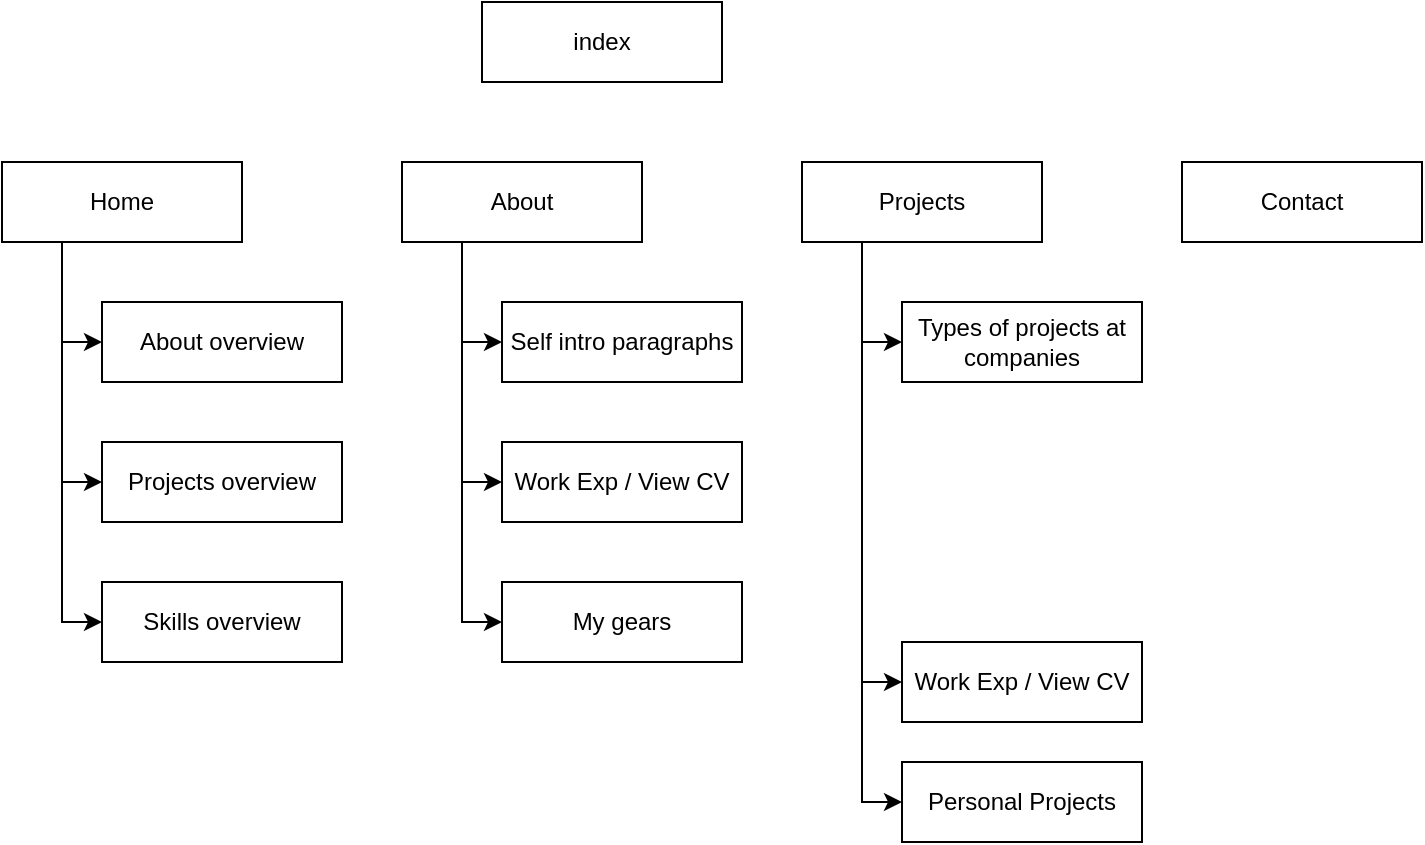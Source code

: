 <mxfile version="20.3.2" type="github">
  <diagram id="bz8OklSp8FsxH9QuBR8d" name="Page-1">
    <mxGraphModel dx="1185" dy="662" grid="1" gridSize="10" guides="1" tooltips="1" connect="1" arrows="1" fold="1" page="1" pageScale="1" pageWidth="850" pageHeight="1100" math="0" shadow="0">
      <root>
        <mxCell id="0" />
        <mxCell id="1" parent="0" />
        <mxCell id="lQ4FBdJYQrp4230dx45A-19" value="Sitemap" parent="0" />
        <mxCell id="lQ4FBdJYQrp4230dx45A-1" value="index" style="rounded=0;whiteSpace=wrap;html=1;" vertex="1" parent="lQ4FBdJYQrp4230dx45A-19">
          <mxGeometry x="330" y="40" width="120" height="40" as="geometry" />
        </mxCell>
        <mxCell id="lQ4FBdJYQrp4230dx45A-5" value="Contact" style="rounded=0;whiteSpace=wrap;html=1;" vertex="1" parent="lQ4FBdJYQrp4230dx45A-19">
          <mxGeometry x="680" y="120" width="120" height="40" as="geometry" />
        </mxCell>
        <mxCell id="lQ4FBdJYQrp4230dx45A-25" value="" style="group" vertex="1" connectable="0" parent="lQ4FBdJYQrp4230dx45A-19">
          <mxGeometry x="90" y="120" width="170" height="250" as="geometry" />
        </mxCell>
        <mxCell id="lQ4FBdJYQrp4230dx45A-2" value="Home" style="rounded=0;whiteSpace=wrap;html=1;" vertex="1" parent="lQ4FBdJYQrp4230dx45A-25">
          <mxGeometry width="120" height="40" as="geometry" />
        </mxCell>
        <mxCell id="lQ4FBdJYQrp4230dx45A-6" value="About overview" style="rounded=0;whiteSpace=wrap;html=1;" vertex="1" parent="lQ4FBdJYQrp4230dx45A-25">
          <mxGeometry x="50" y="70" width="120" height="40" as="geometry" />
        </mxCell>
        <mxCell id="lQ4FBdJYQrp4230dx45A-22" style="edgeStyle=orthogonalEdgeStyle;rounded=0;orthogonalLoop=1;jettySize=auto;html=1;exitX=0.25;exitY=1;exitDx=0;exitDy=0;entryX=0;entryY=0.5;entryDx=0;entryDy=0;fontSize=32;" edge="1" parent="lQ4FBdJYQrp4230dx45A-25" source="lQ4FBdJYQrp4230dx45A-2" target="lQ4FBdJYQrp4230dx45A-6">
          <mxGeometry relative="1" as="geometry" />
        </mxCell>
        <mxCell id="lQ4FBdJYQrp4230dx45A-7" value="Projects overview" style="rounded=0;whiteSpace=wrap;html=1;" vertex="1" parent="lQ4FBdJYQrp4230dx45A-25">
          <mxGeometry x="50" y="140" width="120" height="40" as="geometry" />
        </mxCell>
        <mxCell id="lQ4FBdJYQrp4230dx45A-23" style="edgeStyle=orthogonalEdgeStyle;rounded=0;orthogonalLoop=1;jettySize=auto;html=1;exitX=0.25;exitY=1;exitDx=0;exitDy=0;entryX=0;entryY=0.5;entryDx=0;entryDy=0;fontSize=32;" edge="1" parent="lQ4FBdJYQrp4230dx45A-25" source="lQ4FBdJYQrp4230dx45A-2" target="lQ4FBdJYQrp4230dx45A-7">
          <mxGeometry relative="1" as="geometry" />
        </mxCell>
        <mxCell id="lQ4FBdJYQrp4230dx45A-20" value="Skills overview" style="rounded=0;whiteSpace=wrap;html=1;" vertex="1" parent="lQ4FBdJYQrp4230dx45A-25">
          <mxGeometry x="50" y="210" width="120" height="40" as="geometry" />
        </mxCell>
        <mxCell id="lQ4FBdJYQrp4230dx45A-24" style="edgeStyle=orthogonalEdgeStyle;rounded=0;orthogonalLoop=1;jettySize=auto;html=1;exitX=0.25;exitY=1;exitDx=0;exitDy=0;entryX=0;entryY=0.5;entryDx=0;entryDy=0;fontSize=32;" edge="1" parent="lQ4FBdJYQrp4230dx45A-25" source="lQ4FBdJYQrp4230dx45A-2" target="lQ4FBdJYQrp4230dx45A-20">
          <mxGeometry relative="1" as="geometry" />
        </mxCell>
        <mxCell id="lQ4FBdJYQrp4230dx45A-26" value="" style="group" vertex="1" connectable="0" parent="lQ4FBdJYQrp4230dx45A-19">
          <mxGeometry x="290" y="120" width="170" height="250" as="geometry" />
        </mxCell>
        <mxCell id="lQ4FBdJYQrp4230dx45A-27" value="About" style="rounded=0;whiteSpace=wrap;html=1;" vertex="1" parent="lQ4FBdJYQrp4230dx45A-26">
          <mxGeometry width="120" height="40" as="geometry" />
        </mxCell>
        <mxCell id="lQ4FBdJYQrp4230dx45A-28" value="Self intro paragraphs" style="rounded=0;whiteSpace=wrap;html=1;" vertex="1" parent="lQ4FBdJYQrp4230dx45A-26">
          <mxGeometry x="50" y="70" width="120" height="40" as="geometry" />
        </mxCell>
        <mxCell id="lQ4FBdJYQrp4230dx45A-29" style="edgeStyle=orthogonalEdgeStyle;rounded=0;orthogonalLoop=1;jettySize=auto;html=1;exitX=0.25;exitY=1;exitDx=0;exitDy=0;entryX=0;entryY=0.5;entryDx=0;entryDy=0;fontSize=32;" edge="1" parent="lQ4FBdJYQrp4230dx45A-26" source="lQ4FBdJYQrp4230dx45A-27" target="lQ4FBdJYQrp4230dx45A-28">
          <mxGeometry relative="1" as="geometry" />
        </mxCell>
        <mxCell id="lQ4FBdJYQrp4230dx45A-30" value="Work Exp / View CV" style="rounded=0;whiteSpace=wrap;html=1;" vertex="1" parent="lQ4FBdJYQrp4230dx45A-26">
          <mxGeometry x="50" y="140" width="120" height="40" as="geometry" />
        </mxCell>
        <mxCell id="lQ4FBdJYQrp4230dx45A-31" style="edgeStyle=orthogonalEdgeStyle;rounded=0;orthogonalLoop=1;jettySize=auto;html=1;exitX=0.25;exitY=1;exitDx=0;exitDy=0;entryX=0;entryY=0.5;entryDx=0;entryDy=0;fontSize=32;" edge="1" parent="lQ4FBdJYQrp4230dx45A-26" source="lQ4FBdJYQrp4230dx45A-27" target="lQ4FBdJYQrp4230dx45A-30">
          <mxGeometry relative="1" as="geometry" />
        </mxCell>
        <mxCell id="lQ4FBdJYQrp4230dx45A-32" value="My gears" style="rounded=0;whiteSpace=wrap;html=1;" vertex="1" parent="lQ4FBdJYQrp4230dx45A-26">
          <mxGeometry x="50" y="210" width="120" height="40" as="geometry" />
        </mxCell>
        <mxCell id="lQ4FBdJYQrp4230dx45A-33" style="edgeStyle=orthogonalEdgeStyle;rounded=0;orthogonalLoop=1;jettySize=auto;html=1;exitX=0.25;exitY=1;exitDx=0;exitDy=0;entryX=0;entryY=0.5;entryDx=0;entryDy=0;fontSize=32;" edge="1" parent="lQ4FBdJYQrp4230dx45A-26" source="lQ4FBdJYQrp4230dx45A-27" target="lQ4FBdJYQrp4230dx45A-32">
          <mxGeometry relative="1" as="geometry" />
        </mxCell>
        <mxCell id="lQ4FBdJYQrp4230dx45A-42" value="" style="group" vertex="1" connectable="0" parent="lQ4FBdJYQrp4230dx45A-19">
          <mxGeometry x="490" y="120" width="170" height="340" as="geometry" />
        </mxCell>
        <mxCell id="lQ4FBdJYQrp4230dx45A-40" value="Personal Projects" style="rounded=0;whiteSpace=wrap;html=1;" vertex="1" parent="lQ4FBdJYQrp4230dx45A-42">
          <mxGeometry x="50" y="300" width="120" height="40" as="geometry" />
        </mxCell>
        <mxCell id="lQ4FBdJYQrp4230dx45A-41" style="edgeStyle=orthogonalEdgeStyle;rounded=0;orthogonalLoop=1;jettySize=auto;html=1;exitX=0.25;exitY=1;exitDx=0;exitDy=0;entryX=0;entryY=0.5;entryDx=0;entryDy=0;fontSize=32;" edge="1" parent="lQ4FBdJYQrp4230dx45A-42" source="lQ4FBdJYQrp4230dx45A-35" target="lQ4FBdJYQrp4230dx45A-40">
          <mxGeometry relative="1" as="geometry" />
        </mxCell>
        <mxCell id="lQ4FBdJYQrp4230dx45A-35" value="Projects" style="rounded=0;whiteSpace=wrap;html=1;" vertex="1" parent="lQ4FBdJYQrp4230dx45A-42">
          <mxGeometry width="120" height="40" as="geometry" />
        </mxCell>
        <mxCell id="lQ4FBdJYQrp4230dx45A-37" style="edgeStyle=orthogonalEdgeStyle;rounded=0;orthogonalLoop=1;jettySize=auto;html=1;exitX=0.25;exitY=1;exitDx=0;exitDy=0;entryX=0;entryY=0.5;entryDx=0;entryDy=0;fontSize=32;" edge="1" parent="lQ4FBdJYQrp4230dx45A-42" source="lQ4FBdJYQrp4230dx45A-35" target="lQ4FBdJYQrp4230dx45A-36">
          <mxGeometry relative="1" as="geometry" />
        </mxCell>
        <mxCell id="lQ4FBdJYQrp4230dx45A-39" style="edgeStyle=orthogonalEdgeStyle;rounded=0;orthogonalLoop=1;jettySize=auto;html=1;exitX=0.25;exitY=1;exitDx=0;exitDy=0;entryX=0;entryY=0.5;entryDx=0;entryDy=0;fontSize=32;" edge="1" parent="lQ4FBdJYQrp4230dx45A-42" source="lQ4FBdJYQrp4230dx45A-35" target="lQ4FBdJYQrp4230dx45A-38">
          <mxGeometry relative="1" as="geometry" />
        </mxCell>
        <mxCell id="lQ4FBdJYQrp4230dx45A-36" value="Types of projects at companies" style="rounded=0;whiteSpace=wrap;html=1;" vertex="1" parent="lQ4FBdJYQrp4230dx45A-42">
          <mxGeometry x="50" y="70" width="120" height="40" as="geometry" />
        </mxCell>
        <mxCell id="lQ4FBdJYQrp4230dx45A-38" value="Work Exp / View CV" style="rounded=0;whiteSpace=wrap;html=1;" vertex="1" parent="lQ4FBdJYQrp4230dx45A-42">
          <mxGeometry x="50" y="240" width="120" height="40" as="geometry" />
        </mxCell>
      </root>
    </mxGraphModel>
  </diagram>
</mxfile>
